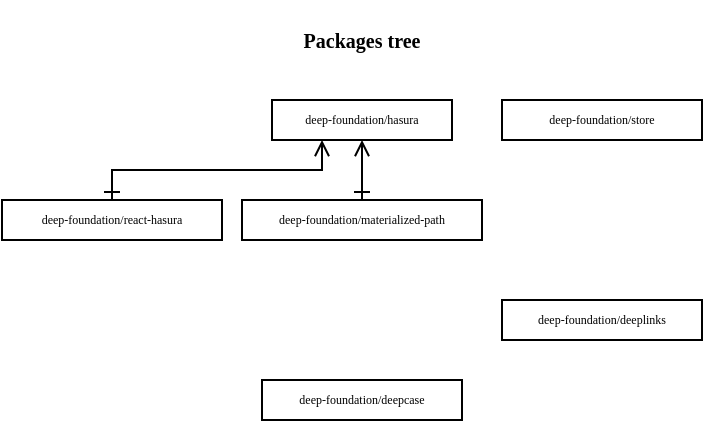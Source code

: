 <mxfile pages="2">
    <diagram id="YDHPcrjkJ_hrPR7L1dNF" name="v0">
        <mxGraphModel dx="1177" dy="582" grid="1" gridSize="10" guides="1" tooltips="1" connect="1" arrows="1" fold="1" page="1" pageScale="1" pageWidth="827" pageHeight="1169" math="0" shadow="0">
            <root>
                <mxCell id="NjZC5WjNETesjFtiS9zZ-0"/>
                <mxCell id="NjZC5WjNETesjFtiS9zZ-1" parent="NjZC5WjNETesjFtiS9zZ-0"/>
                <mxCell id="19" value="Packages tree" style="whiteSpace=wrap;html=1;fontSize=10;strokeColor=none;fillColor=none;fontStyle=1;fontFamily=Comfortaa;fontSource=https%3A%2F%2Ffonts.googleapis.com%2Fcss%3Ffamily%3DComfortaa;align=center;" parent="NjZC5WjNETesjFtiS9zZ-1" vertex="1">
                    <mxGeometry x="20" y="20" width="240" height="40" as="geometry"/>
                </mxCell>
                <mxCell id="66" value="deep-foundation/hasura" style="rounded=0;whiteSpace=wrap;html=1;fontSize=6;fontFamily=Comfortaa;fontSource=https%3A%2F%2Ffonts.googleapis.com%2Fcss%3Ffamily%3DComfortaa;" parent="NjZC5WjNETesjFtiS9zZ-1" vertex="1">
                    <mxGeometry x="95" y="70" width="90" height="20" as="geometry"/>
                </mxCell>
                <mxCell id="71" style="edgeStyle=orthogonalEdgeStyle;rounded=0;orthogonalLoop=1;jettySize=auto;html=1;endArrow=open;endFill=0;startArrow=ERone;startFill=0;" parent="NjZC5WjNETesjFtiS9zZ-1" source="67" target="66" edge="1">
                    <mxGeometry relative="1" as="geometry"/>
                </mxCell>
                <mxCell id="67" value="deep-foundation/materialized-path" style="rounded=0;whiteSpace=wrap;html=1;fontSize=6;fontFamily=Comfortaa;fontSource=https%3A%2F%2Ffonts.googleapis.com%2Fcss%3Ffamily%3DComfortaa;" parent="NjZC5WjNETesjFtiS9zZ-1" vertex="1">
                    <mxGeometry x="80" y="120" width="120" height="20" as="geometry"/>
                </mxCell>
                <mxCell id="68" value="deep-foundation/deeplinks" style="rounded=0;whiteSpace=wrap;html=1;fontSize=6;fontFamily=Comfortaa;fontSource=https%3A%2F%2Ffonts.googleapis.com%2Fcss%3Ffamily%3DComfortaa;" parent="NjZC5WjNETesjFtiS9zZ-1" vertex="1">
                    <mxGeometry x="210" y="170" width="100" height="20" as="geometry"/>
                </mxCell>
                <mxCell id="69" value="deep-foundation/deepcase" style="rounded=0;whiteSpace=wrap;html=1;fontSize=6;fontFamily=Comfortaa;fontSource=https%3A%2F%2Ffonts.googleapis.com%2Fcss%3Ffamily%3DComfortaa;" parent="NjZC5WjNETesjFtiS9zZ-1" vertex="1">
                    <mxGeometry x="90" y="210" width="100" height="20" as="geometry"/>
                </mxCell>
                <mxCell id="73" value="deep-foundation/store" style="rounded=0;whiteSpace=wrap;html=1;fontSize=6;fontFamily=Comfortaa;fontSource=https%3A%2F%2Ffonts.googleapis.com%2Fcss%3Ffamily%3DComfortaa;" parent="NjZC5WjNETesjFtiS9zZ-1" vertex="1">
                    <mxGeometry x="210" y="70" width="100" height="20" as="geometry"/>
                </mxCell>
                <mxCell id="75" style="edgeStyle=elbowEdgeStyle;rounded=0;orthogonalLoop=1;jettySize=auto;html=1;startArrow=ERone;startFill=0;endArrow=open;endFill=0;elbow=vertical;" parent="NjZC5WjNETesjFtiS9zZ-1" source="74" target="66" edge="1">
                    <mxGeometry relative="1" as="geometry">
                        <Array as="points">
                            <mxPoint x="120" y="105"/>
                            <mxPoint x="110" y="105"/>
                        </Array>
                    </mxGeometry>
                </mxCell>
                <mxCell id="74" value="deep-foundation/react-hasura" style="rounded=0;whiteSpace=wrap;html=1;fontSize=6;fontFamily=Comfortaa;fontSource=https%3A%2F%2Ffonts.googleapis.com%2Fcss%3Ffamily%3DComfortaa;" parent="NjZC5WjNETesjFtiS9zZ-1" vertex="1">
                    <mxGeometry x="-40" y="120" width="110" height="20" as="geometry"/>
                </mxCell>
            </root>
        </mxGraphModel>
    </diagram>
</mxfile>